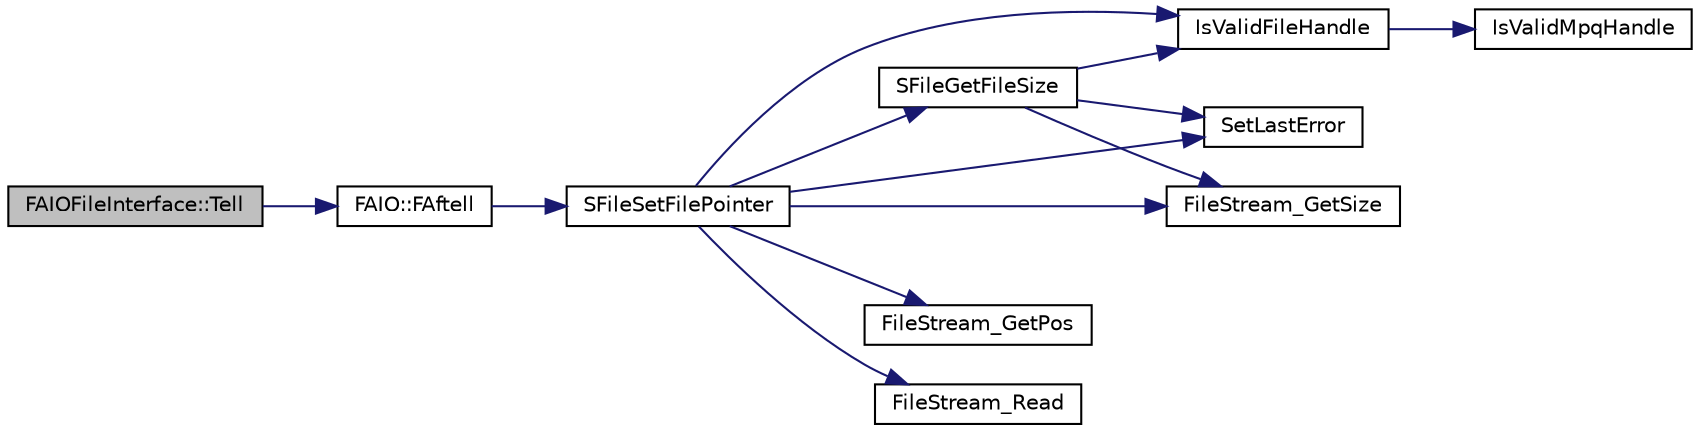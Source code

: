 digraph G
{
  edge [fontname="Helvetica",fontsize="10",labelfontname="Helvetica",labelfontsize="10"];
  node [fontname="Helvetica",fontsize="10",shape=record];
  rankdir="LR";
  Node1 [label="FAIOFileInterface::Tell",height=0.2,width=0.4,color="black", fillcolor="grey75", style="filled" fontcolor="black"];
  Node1 -> Node2 [color="midnightblue",fontsize="10",style="solid",fontname="Helvetica"];
  Node2 [label="FAIO::FAftell",height=0.2,width=0.4,color="black", fillcolor="white", style="filled",URL="$namespace_f_a_i_o.html#ac08b4b781701ddb250389584e532cfee"];
  Node2 -> Node3 [color="midnightblue",fontsize="10",style="solid",fontname="Helvetica"];
  Node3 [label="SFileSetFilePointer",height=0.2,width=0.4,color="black", fillcolor="white", style="filled",URL="$_s_file_read_file_8cpp.html#a6e34d029cecd26331b44985dd5622927"];
  Node3 -> Node4 [color="midnightblue",fontsize="10",style="solid",fontname="Helvetica"];
  Node4 [label="IsValidFileHandle",height=0.2,width=0.4,color="black", fillcolor="white", style="filled",URL="$_s_base_common_8cpp.html#a3216d5c62d758be099dfa3324cf34dd3"];
  Node4 -> Node5 [color="midnightblue",fontsize="10",style="solid",fontname="Helvetica"];
  Node5 [label="IsValidMpqHandle",height=0.2,width=0.4,color="black", fillcolor="white", style="filled",URL="$_s_base_common_8cpp.html#a67882fdf8d424efbb6b2e1f748583a66"];
  Node3 -> Node6 [color="midnightblue",fontsize="10",style="solid",fontname="Helvetica"];
  Node6 [label="SetLastError",height=0.2,width=0.4,color="black", fillcolor="white", style="filled",URL="$_file_stream_8cpp.html#ae12246cf2f9f9aa8e3a6367bd9fa2aed"];
  Node3 -> Node7 [color="midnightblue",fontsize="10",style="solid",fontname="Helvetica"];
  Node7 [label="FileStream_GetPos",height=0.2,width=0.4,color="black", fillcolor="white", style="filled",URL="$_file_stream_8cpp.html#a4cda734fc220ab4b32e1f2bf9b5446fc"];
  Node3 -> Node8 [color="midnightblue",fontsize="10",style="solid",fontname="Helvetica"];
  Node8 [label="FileStream_GetSize",height=0.2,width=0.4,color="black", fillcolor="white", style="filled",URL="$_file_stream_8cpp.html#af505319882f0f4aaf396b6d061a2275b"];
  Node3 -> Node9 [color="midnightblue",fontsize="10",style="solid",fontname="Helvetica"];
  Node9 [label="SFileGetFileSize",height=0.2,width=0.4,color="black", fillcolor="white", style="filled",URL="$_s_file_read_file_8cpp.html#a1d30c5a49fb9c1c1669884646282e4d3"];
  Node9 -> Node4 [color="midnightblue",fontsize="10",style="solid",fontname="Helvetica"];
  Node9 -> Node8 [color="midnightblue",fontsize="10",style="solid",fontname="Helvetica"];
  Node9 -> Node6 [color="midnightblue",fontsize="10",style="solid",fontname="Helvetica"];
  Node3 -> Node10 [color="midnightblue",fontsize="10",style="solid",fontname="Helvetica"];
  Node10 [label="FileStream_Read",height=0.2,width=0.4,color="black", fillcolor="white", style="filled",URL="$_file_stream_8cpp.html#a593f3b1416f7497c28fa5552cd1b3003"];
}
